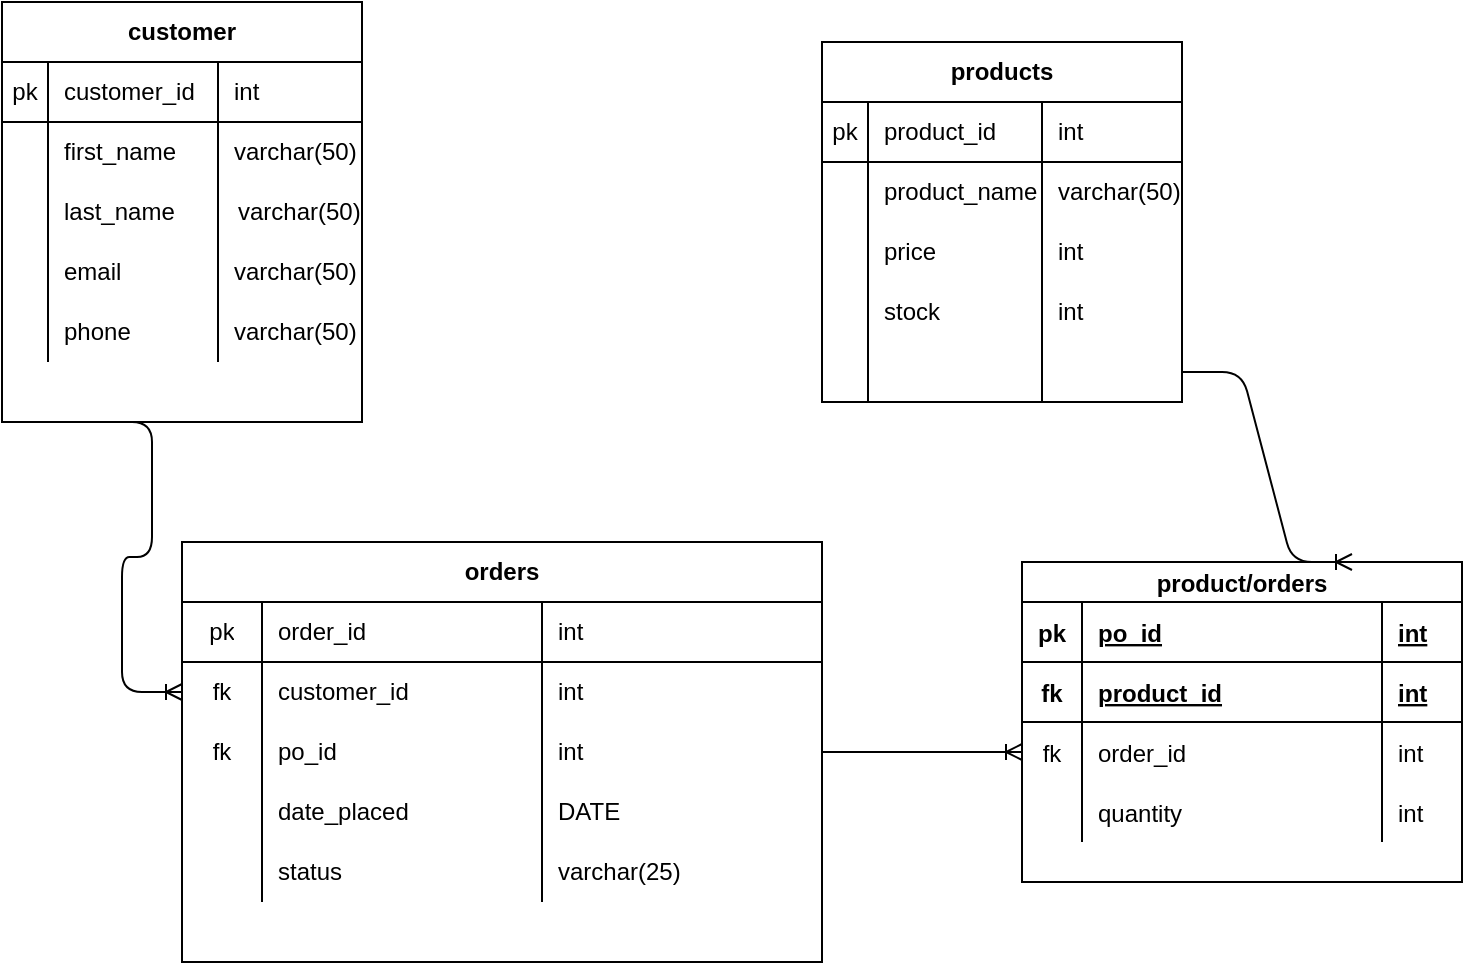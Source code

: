 <mxfile version="14.6.12" type="github">
  <diagram id="WdUzMKbhOJTNXHBL82K2" name="Page-1">
    <mxGraphModel dx="1422" dy="794" grid="1" gridSize="10" guides="1" tooltips="1" connect="1" arrows="1" fold="1" page="1" pageScale="1" pageWidth="850" pageHeight="1100" math="0" shadow="0">
      <root>
        <mxCell id="0" />
        <mxCell id="1" parent="0" />
        <mxCell id="PCMY5emXgMbDtx15MJKR-9" value="orders" style="shape=table;html=1;whiteSpace=wrap;startSize=30;container=1;collapsible=0;childLayout=tableLayout;fixedRows=1;rowLines=0;fontStyle=1;align=center;" parent="1" vertex="1">
          <mxGeometry x="180" y="530" width="320" height="210" as="geometry" />
        </mxCell>
        <mxCell id="PCMY5emXgMbDtx15MJKR-10" value="" style="shape=partialRectangle;html=1;whiteSpace=wrap;collapsible=0;dropTarget=0;pointerEvents=0;fillColor=none;top=0;left=0;bottom=1;right=0;points=[[0,0.5],[1,0.5]];portConstraint=eastwest;" parent="PCMY5emXgMbDtx15MJKR-9" vertex="1">
          <mxGeometry y="30" width="320" height="30" as="geometry" />
        </mxCell>
        <mxCell id="PCMY5emXgMbDtx15MJKR-11" value="pk" style="shape=partialRectangle;html=1;whiteSpace=wrap;connectable=0;fillColor=none;top=0;left=0;bottom=0;right=0;overflow=hidden;" parent="PCMY5emXgMbDtx15MJKR-10" vertex="1">
          <mxGeometry width="40" height="30" as="geometry" />
        </mxCell>
        <mxCell id="PCMY5emXgMbDtx15MJKR-12" value="order_id" style="shape=partialRectangle;html=1;whiteSpace=wrap;connectable=0;fillColor=none;top=0;left=0;bottom=0;right=0;align=left;spacingLeft=6;overflow=hidden;" parent="PCMY5emXgMbDtx15MJKR-10" vertex="1">
          <mxGeometry x="40" width="140" height="30" as="geometry" />
        </mxCell>
        <mxCell id="PCMY5emXgMbDtx15MJKR-66" value="int" style="shape=partialRectangle;html=1;whiteSpace=wrap;connectable=0;fillColor=none;top=0;left=0;bottom=0;right=0;align=left;spacingLeft=6;overflow=hidden;" parent="PCMY5emXgMbDtx15MJKR-10" vertex="1">
          <mxGeometry x="180" width="140" height="30" as="geometry" />
        </mxCell>
        <mxCell id="PCMY5emXgMbDtx15MJKR-13" value="" style="shape=partialRectangle;html=1;whiteSpace=wrap;collapsible=0;dropTarget=0;pointerEvents=0;fillColor=none;top=0;left=0;bottom=0;right=0;points=[[0,0.5],[1,0.5]];portConstraint=eastwest;" parent="PCMY5emXgMbDtx15MJKR-9" vertex="1">
          <mxGeometry y="60" width="320" height="30" as="geometry" />
        </mxCell>
        <mxCell id="PCMY5emXgMbDtx15MJKR-14" value="fk" style="shape=partialRectangle;html=1;whiteSpace=wrap;connectable=0;fillColor=none;top=0;left=0;bottom=0;right=0;overflow=hidden;" parent="PCMY5emXgMbDtx15MJKR-13" vertex="1">
          <mxGeometry width="40" height="30" as="geometry" />
        </mxCell>
        <mxCell id="PCMY5emXgMbDtx15MJKR-15" value="customer_id" style="shape=partialRectangle;html=1;whiteSpace=wrap;connectable=0;fillColor=none;top=0;left=0;bottom=0;right=0;align=left;spacingLeft=6;overflow=hidden;" parent="PCMY5emXgMbDtx15MJKR-13" vertex="1">
          <mxGeometry x="40" width="140" height="30" as="geometry" />
        </mxCell>
        <mxCell id="PCMY5emXgMbDtx15MJKR-67" value="int" style="shape=partialRectangle;html=1;whiteSpace=wrap;connectable=0;fillColor=none;top=0;left=0;bottom=0;right=0;align=left;spacingLeft=6;overflow=hidden;" parent="PCMY5emXgMbDtx15MJKR-13" vertex="1">
          <mxGeometry x="180" width="140" height="30" as="geometry" />
        </mxCell>
        <mxCell id="PCMY5emXgMbDtx15MJKR-16" value="" style="shape=partialRectangle;html=1;whiteSpace=wrap;collapsible=0;dropTarget=0;pointerEvents=0;fillColor=none;top=0;left=0;bottom=0;right=0;points=[[0,0.5],[1,0.5]];portConstraint=eastwest;" parent="PCMY5emXgMbDtx15MJKR-9" vertex="1">
          <mxGeometry y="90" width="320" height="30" as="geometry" />
        </mxCell>
        <mxCell id="PCMY5emXgMbDtx15MJKR-17" value="fk" style="shape=partialRectangle;html=1;whiteSpace=wrap;connectable=0;fillColor=none;top=0;left=0;bottom=0;right=0;overflow=hidden;" parent="PCMY5emXgMbDtx15MJKR-16" vertex="1">
          <mxGeometry width="40" height="30" as="geometry" />
        </mxCell>
        <mxCell id="PCMY5emXgMbDtx15MJKR-18" value="po_id" style="shape=partialRectangle;html=1;whiteSpace=wrap;connectable=0;fillColor=none;top=0;left=0;bottom=0;right=0;align=left;spacingLeft=6;overflow=hidden;" parent="PCMY5emXgMbDtx15MJKR-16" vertex="1">
          <mxGeometry x="40" width="140" height="30" as="geometry" />
        </mxCell>
        <mxCell id="PCMY5emXgMbDtx15MJKR-68" value="int" style="shape=partialRectangle;html=1;whiteSpace=wrap;connectable=0;fillColor=none;top=0;left=0;bottom=0;right=0;align=left;spacingLeft=6;overflow=hidden;" parent="PCMY5emXgMbDtx15MJKR-16" vertex="1">
          <mxGeometry x="180" width="140" height="30" as="geometry" />
        </mxCell>
        <mxCell id="PCMY5emXgMbDtx15MJKR-48" style="shape=partialRectangle;html=1;whiteSpace=wrap;collapsible=0;dropTarget=0;pointerEvents=0;fillColor=none;top=0;left=0;bottom=0;right=0;points=[[0,0.5],[1,0.5]];portConstraint=eastwest;" parent="PCMY5emXgMbDtx15MJKR-9" vertex="1">
          <mxGeometry y="120" width="320" height="30" as="geometry" />
        </mxCell>
        <mxCell id="PCMY5emXgMbDtx15MJKR-49" style="shape=partialRectangle;html=1;whiteSpace=wrap;connectable=0;fillColor=none;top=0;left=0;bottom=0;right=0;overflow=hidden;" parent="PCMY5emXgMbDtx15MJKR-48" vertex="1">
          <mxGeometry width="40" height="30" as="geometry" />
        </mxCell>
        <mxCell id="PCMY5emXgMbDtx15MJKR-50" value="date_placed" style="shape=partialRectangle;html=1;whiteSpace=wrap;connectable=0;fillColor=none;top=0;left=0;bottom=0;right=0;align=left;spacingLeft=6;overflow=hidden;" parent="PCMY5emXgMbDtx15MJKR-48" vertex="1">
          <mxGeometry x="40" width="140" height="30" as="geometry" />
        </mxCell>
        <mxCell id="PCMY5emXgMbDtx15MJKR-69" value="DATE" style="shape=partialRectangle;html=1;whiteSpace=wrap;connectable=0;fillColor=none;top=0;left=0;bottom=0;right=0;align=left;spacingLeft=6;overflow=hidden;" parent="PCMY5emXgMbDtx15MJKR-48" vertex="1">
          <mxGeometry x="180" width="140" height="30" as="geometry" />
        </mxCell>
        <mxCell id="PCMY5emXgMbDtx15MJKR-74" style="shape=partialRectangle;html=1;whiteSpace=wrap;collapsible=0;dropTarget=0;pointerEvents=0;fillColor=none;top=0;left=0;bottom=0;right=0;points=[[0,0.5],[1,0.5]];portConstraint=eastwest;" parent="PCMY5emXgMbDtx15MJKR-9" vertex="1">
          <mxGeometry y="150" width="320" height="30" as="geometry" />
        </mxCell>
        <mxCell id="PCMY5emXgMbDtx15MJKR-75" style="shape=partialRectangle;html=1;whiteSpace=wrap;connectable=0;fillColor=none;top=0;left=0;bottom=0;right=0;overflow=hidden;" parent="PCMY5emXgMbDtx15MJKR-74" vertex="1">
          <mxGeometry width="40" height="30" as="geometry" />
        </mxCell>
        <mxCell id="PCMY5emXgMbDtx15MJKR-76" value="status" style="shape=partialRectangle;html=1;whiteSpace=wrap;connectable=0;fillColor=none;top=0;left=0;bottom=0;right=0;align=left;spacingLeft=6;overflow=hidden;" parent="PCMY5emXgMbDtx15MJKR-74" vertex="1">
          <mxGeometry x="40" width="140" height="30" as="geometry" />
        </mxCell>
        <mxCell id="PCMY5emXgMbDtx15MJKR-77" value="&lt;span&gt;varchar(25)&lt;/span&gt;" style="shape=partialRectangle;html=1;whiteSpace=wrap;connectable=0;fillColor=none;top=0;left=0;bottom=0;right=0;align=left;spacingLeft=6;overflow=hidden;" parent="PCMY5emXgMbDtx15MJKR-74" vertex="1">
          <mxGeometry x="180" width="140" height="30" as="geometry" />
        </mxCell>
        <mxCell id="PCMY5emXgMbDtx15MJKR-19" value="customer" style="shape=table;html=1;whiteSpace=wrap;startSize=30;container=1;collapsible=0;childLayout=tableLayout;fixedRows=1;rowLines=0;fontStyle=1;align=center;" parent="1" vertex="1">
          <mxGeometry x="90" y="260" width="180" height="210" as="geometry" />
        </mxCell>
        <mxCell id="PCMY5emXgMbDtx15MJKR-20" value="" style="shape=partialRectangle;html=1;whiteSpace=wrap;collapsible=0;dropTarget=0;pointerEvents=0;fillColor=none;top=0;left=0;bottom=1;right=0;points=[[0,0.5],[1,0.5]];portConstraint=eastwest;" parent="PCMY5emXgMbDtx15MJKR-19" vertex="1">
          <mxGeometry y="30" width="180" height="30" as="geometry" />
        </mxCell>
        <mxCell id="PCMY5emXgMbDtx15MJKR-21" value="pk" style="shape=partialRectangle;html=1;whiteSpace=wrap;connectable=0;fillColor=none;top=0;left=0;bottom=0;right=0;overflow=hidden;" parent="PCMY5emXgMbDtx15MJKR-20" vertex="1">
          <mxGeometry width="23" height="30" as="geometry" />
        </mxCell>
        <mxCell id="PCMY5emXgMbDtx15MJKR-22" value="customer_id" style="shape=partialRectangle;html=1;whiteSpace=wrap;connectable=0;fillColor=none;top=0;left=0;bottom=0;right=0;align=left;spacingLeft=6;overflow=hidden;" parent="PCMY5emXgMbDtx15MJKR-20" vertex="1">
          <mxGeometry x="23" width="85" height="30" as="geometry" />
        </mxCell>
        <mxCell id="PCMY5emXgMbDtx15MJKR-59" value="int" style="shape=partialRectangle;html=1;whiteSpace=wrap;connectable=0;fillColor=none;top=0;left=0;bottom=0;right=0;align=left;spacingLeft=6;overflow=hidden;" parent="PCMY5emXgMbDtx15MJKR-20" vertex="1">
          <mxGeometry x="108" width="72" height="30" as="geometry" />
        </mxCell>
        <mxCell id="PCMY5emXgMbDtx15MJKR-23" value="" style="shape=partialRectangle;html=1;whiteSpace=wrap;collapsible=0;dropTarget=0;pointerEvents=0;fillColor=none;top=0;left=0;bottom=0;right=0;points=[[0,0.5],[1,0.5]];portConstraint=eastwest;" parent="PCMY5emXgMbDtx15MJKR-19" vertex="1">
          <mxGeometry y="60" width="180" height="30" as="geometry" />
        </mxCell>
        <mxCell id="PCMY5emXgMbDtx15MJKR-24" value="" style="shape=partialRectangle;html=1;whiteSpace=wrap;connectable=0;fillColor=none;top=0;left=0;bottom=0;right=0;overflow=hidden;" parent="PCMY5emXgMbDtx15MJKR-23" vertex="1">
          <mxGeometry width="23" height="30" as="geometry" />
        </mxCell>
        <mxCell id="PCMY5emXgMbDtx15MJKR-25" value="first_name" style="shape=partialRectangle;html=1;whiteSpace=wrap;connectable=0;fillColor=none;top=0;left=0;bottom=0;right=0;align=left;spacingLeft=6;overflow=hidden;" parent="PCMY5emXgMbDtx15MJKR-23" vertex="1">
          <mxGeometry x="23" width="85" height="30" as="geometry" />
        </mxCell>
        <mxCell id="PCMY5emXgMbDtx15MJKR-60" value="varchar(50)" style="shape=partialRectangle;html=1;whiteSpace=wrap;connectable=0;fillColor=none;top=0;left=0;bottom=0;right=0;align=left;spacingLeft=6;overflow=hidden;" parent="PCMY5emXgMbDtx15MJKR-23" vertex="1">
          <mxGeometry x="108" width="72" height="30" as="geometry" />
        </mxCell>
        <mxCell id="PCMY5emXgMbDtx15MJKR-26" value="" style="shape=partialRectangle;html=1;whiteSpace=wrap;collapsible=0;dropTarget=0;pointerEvents=0;fillColor=none;top=0;left=0;bottom=0;right=0;points=[[0,0.5],[1,0.5]];portConstraint=eastwest;" parent="PCMY5emXgMbDtx15MJKR-19" vertex="1">
          <mxGeometry y="90" width="180" height="30" as="geometry" />
        </mxCell>
        <mxCell id="PCMY5emXgMbDtx15MJKR-27" value="" style="shape=partialRectangle;html=1;whiteSpace=wrap;connectable=0;fillColor=none;top=0;left=0;bottom=0;right=0;overflow=hidden;" parent="PCMY5emXgMbDtx15MJKR-26" vertex="1">
          <mxGeometry width="23" height="30" as="geometry" />
        </mxCell>
        <mxCell id="PCMY5emXgMbDtx15MJKR-28" value="last_name" style="shape=partialRectangle;html=1;whiteSpace=wrap;connectable=0;fillColor=none;top=0;left=0;bottom=0;right=0;align=left;spacingLeft=6;overflow=hidden;" parent="PCMY5emXgMbDtx15MJKR-26" vertex="1">
          <mxGeometry x="23" width="85" height="30" as="geometry" />
        </mxCell>
        <mxCell id="PCMY5emXgMbDtx15MJKR-61" style="shape=partialRectangle;html=1;whiteSpace=wrap;connectable=0;fillColor=none;top=0;left=0;bottom=0;right=0;align=left;spacingLeft=6;overflow=hidden;" parent="PCMY5emXgMbDtx15MJKR-26" vertex="1">
          <mxGeometry x="108" width="72" height="30" as="geometry" />
        </mxCell>
        <mxCell id="PCMY5emXgMbDtx15MJKR-56" style="shape=partialRectangle;html=1;whiteSpace=wrap;collapsible=0;dropTarget=0;pointerEvents=0;fillColor=none;top=0;left=0;bottom=0;right=0;points=[[0,0.5],[1,0.5]];portConstraint=eastwest;" parent="PCMY5emXgMbDtx15MJKR-19" vertex="1">
          <mxGeometry y="120" width="180" height="30" as="geometry" />
        </mxCell>
        <mxCell id="PCMY5emXgMbDtx15MJKR-57" style="shape=partialRectangle;html=1;whiteSpace=wrap;connectable=0;fillColor=none;top=0;left=0;bottom=0;right=0;overflow=hidden;" parent="PCMY5emXgMbDtx15MJKR-56" vertex="1">
          <mxGeometry width="23" height="30" as="geometry" />
        </mxCell>
        <mxCell id="PCMY5emXgMbDtx15MJKR-58" value="email" style="shape=partialRectangle;html=1;whiteSpace=wrap;connectable=0;fillColor=none;top=0;left=0;bottom=0;right=0;align=left;spacingLeft=6;overflow=hidden;" parent="PCMY5emXgMbDtx15MJKR-56" vertex="1">
          <mxGeometry x="23" width="85" height="30" as="geometry" />
        </mxCell>
        <mxCell id="PCMY5emXgMbDtx15MJKR-62" value="&lt;span&gt;varchar(50)&lt;/span&gt;" style="shape=partialRectangle;html=1;whiteSpace=wrap;connectable=0;fillColor=none;top=0;left=0;bottom=0;right=0;align=left;spacingLeft=6;overflow=hidden;" parent="PCMY5emXgMbDtx15MJKR-56" vertex="1">
          <mxGeometry x="108" width="72" height="30" as="geometry" />
        </mxCell>
        <mxCell id="PCMY5emXgMbDtx15MJKR-53" style="shape=partialRectangle;html=1;whiteSpace=wrap;collapsible=0;dropTarget=0;pointerEvents=0;fillColor=none;top=0;left=0;bottom=0;right=0;points=[[0,0.5],[1,0.5]];portConstraint=eastwest;" parent="PCMY5emXgMbDtx15MJKR-19" vertex="1">
          <mxGeometry y="150" width="180" height="30" as="geometry" />
        </mxCell>
        <mxCell id="PCMY5emXgMbDtx15MJKR-54" style="shape=partialRectangle;html=1;whiteSpace=wrap;connectable=0;fillColor=none;top=0;left=0;bottom=0;right=0;overflow=hidden;" parent="PCMY5emXgMbDtx15MJKR-53" vertex="1">
          <mxGeometry width="23" height="30" as="geometry" />
        </mxCell>
        <mxCell id="PCMY5emXgMbDtx15MJKR-55" value="phone" style="shape=partialRectangle;html=1;whiteSpace=wrap;connectable=0;fillColor=none;top=0;left=0;bottom=0;right=0;align=left;spacingLeft=6;overflow=hidden;" parent="PCMY5emXgMbDtx15MJKR-53" vertex="1">
          <mxGeometry x="23" width="85" height="30" as="geometry" />
        </mxCell>
        <mxCell id="PCMY5emXgMbDtx15MJKR-63" value="&lt;span&gt;varchar(50)&lt;/span&gt;" style="shape=partialRectangle;html=1;whiteSpace=wrap;connectable=0;fillColor=none;top=0;left=0;bottom=0;right=0;align=left;spacingLeft=6;overflow=hidden;" parent="PCMY5emXgMbDtx15MJKR-53" vertex="1">
          <mxGeometry x="108" width="72" height="30" as="geometry" />
        </mxCell>
        <mxCell id="PCMY5emXgMbDtx15MJKR-29" value="products" style="shape=table;html=1;whiteSpace=wrap;startSize=30;container=1;collapsible=0;childLayout=tableLayout;fixedRows=1;rowLines=0;fontStyle=1;align=center;" parent="1" vertex="1">
          <mxGeometry x="500" y="280" width="180" height="180" as="geometry" />
        </mxCell>
        <mxCell id="PCMY5emXgMbDtx15MJKR-30" value="" style="shape=partialRectangle;html=1;whiteSpace=wrap;collapsible=0;dropTarget=0;pointerEvents=0;fillColor=none;top=0;left=0;bottom=1;right=0;points=[[0,0.5],[1,0.5]];portConstraint=eastwest;" parent="PCMY5emXgMbDtx15MJKR-29" vertex="1">
          <mxGeometry y="30" width="180" height="30" as="geometry" />
        </mxCell>
        <mxCell id="PCMY5emXgMbDtx15MJKR-31" value="pk" style="shape=partialRectangle;html=1;whiteSpace=wrap;connectable=0;fillColor=none;top=0;left=0;bottom=0;right=0;overflow=hidden;" parent="PCMY5emXgMbDtx15MJKR-30" vertex="1">
          <mxGeometry width="23" height="30" as="geometry" />
        </mxCell>
        <mxCell id="PCMY5emXgMbDtx15MJKR-32" value="product_id" style="shape=partialRectangle;html=1;whiteSpace=wrap;connectable=0;fillColor=none;top=0;left=0;bottom=0;right=0;align=left;spacingLeft=6;overflow=hidden;" parent="PCMY5emXgMbDtx15MJKR-30" vertex="1">
          <mxGeometry x="23" width="87" height="30" as="geometry" />
        </mxCell>
        <mxCell id="PCMY5emXgMbDtx15MJKR-71" value="int" style="shape=partialRectangle;html=1;whiteSpace=wrap;connectable=0;fillColor=none;top=0;left=0;bottom=0;right=0;align=left;spacingLeft=6;overflow=hidden;" parent="PCMY5emXgMbDtx15MJKR-30" vertex="1">
          <mxGeometry x="110" width="70" height="30" as="geometry" />
        </mxCell>
        <mxCell id="PCMY5emXgMbDtx15MJKR-33" value="" style="shape=partialRectangle;html=1;whiteSpace=wrap;collapsible=0;dropTarget=0;pointerEvents=0;fillColor=none;top=0;left=0;bottom=0;right=0;points=[[0,0.5],[1,0.5]];portConstraint=eastwest;" parent="PCMY5emXgMbDtx15MJKR-29" vertex="1">
          <mxGeometry y="60" width="180" height="30" as="geometry" />
        </mxCell>
        <mxCell id="PCMY5emXgMbDtx15MJKR-34" value="" style="shape=partialRectangle;html=1;whiteSpace=wrap;connectable=0;fillColor=none;top=0;left=0;bottom=0;right=0;overflow=hidden;" parent="PCMY5emXgMbDtx15MJKR-33" vertex="1">
          <mxGeometry width="23" height="30" as="geometry" />
        </mxCell>
        <mxCell id="PCMY5emXgMbDtx15MJKR-35" value="product_name" style="shape=partialRectangle;html=1;whiteSpace=wrap;connectable=0;fillColor=none;top=0;left=0;bottom=0;right=0;align=left;spacingLeft=6;overflow=hidden;" parent="PCMY5emXgMbDtx15MJKR-33" vertex="1">
          <mxGeometry x="23" width="87" height="30" as="geometry" />
        </mxCell>
        <mxCell id="PCMY5emXgMbDtx15MJKR-72" value="&lt;span&gt;varchar(50)&lt;/span&gt;" style="shape=partialRectangle;html=1;whiteSpace=wrap;connectable=0;fillColor=none;top=0;left=0;bottom=0;right=0;align=left;spacingLeft=6;overflow=hidden;" parent="PCMY5emXgMbDtx15MJKR-33" vertex="1">
          <mxGeometry x="110" width="70" height="30" as="geometry" />
        </mxCell>
        <mxCell id="PCMY5emXgMbDtx15MJKR-36" value="" style="shape=partialRectangle;html=1;whiteSpace=wrap;collapsible=0;dropTarget=0;pointerEvents=0;fillColor=none;top=0;left=0;bottom=0;right=0;points=[[0,0.5],[1,0.5]];portConstraint=eastwest;" parent="PCMY5emXgMbDtx15MJKR-29" vertex="1">
          <mxGeometry y="90" width="180" height="30" as="geometry" />
        </mxCell>
        <mxCell id="PCMY5emXgMbDtx15MJKR-37" value="" style="shape=partialRectangle;html=1;whiteSpace=wrap;connectable=0;fillColor=none;top=0;left=0;bottom=0;right=0;overflow=hidden;" parent="PCMY5emXgMbDtx15MJKR-36" vertex="1">
          <mxGeometry width="23" height="30" as="geometry" />
        </mxCell>
        <mxCell id="PCMY5emXgMbDtx15MJKR-38" value="price" style="shape=partialRectangle;html=1;whiteSpace=wrap;connectable=0;fillColor=none;top=0;left=0;bottom=0;right=0;align=left;spacingLeft=6;overflow=hidden;" parent="PCMY5emXgMbDtx15MJKR-36" vertex="1">
          <mxGeometry x="23" width="87" height="30" as="geometry" />
        </mxCell>
        <mxCell id="PCMY5emXgMbDtx15MJKR-73" value="int" style="shape=partialRectangle;html=1;whiteSpace=wrap;connectable=0;fillColor=none;top=0;left=0;bottom=0;right=0;align=left;spacingLeft=6;overflow=hidden;" parent="PCMY5emXgMbDtx15MJKR-36" vertex="1">
          <mxGeometry x="110" width="70" height="30" as="geometry" />
        </mxCell>
        <mxCell id="PCMY5emXgMbDtx15MJKR-78" style="shape=partialRectangle;html=1;whiteSpace=wrap;collapsible=0;dropTarget=0;pointerEvents=0;fillColor=none;top=0;left=0;bottom=0;right=0;points=[[0,0.5],[1,0.5]];portConstraint=eastwest;" parent="PCMY5emXgMbDtx15MJKR-29" vertex="1">
          <mxGeometry y="120" width="180" height="30" as="geometry" />
        </mxCell>
        <mxCell id="PCMY5emXgMbDtx15MJKR-79" style="shape=partialRectangle;html=1;whiteSpace=wrap;connectable=0;fillColor=none;top=0;left=0;bottom=0;right=0;overflow=hidden;" parent="PCMY5emXgMbDtx15MJKR-78" vertex="1">
          <mxGeometry width="23" height="30" as="geometry" />
        </mxCell>
        <mxCell id="PCMY5emXgMbDtx15MJKR-80" value="stock" style="shape=partialRectangle;html=1;whiteSpace=wrap;connectable=0;fillColor=none;top=0;left=0;bottom=0;right=0;align=left;spacingLeft=6;overflow=hidden;" parent="PCMY5emXgMbDtx15MJKR-78" vertex="1">
          <mxGeometry x="23" width="87" height="30" as="geometry" />
        </mxCell>
        <mxCell id="PCMY5emXgMbDtx15MJKR-81" value="int" style="shape=partialRectangle;html=1;whiteSpace=wrap;connectable=0;fillColor=none;top=0;left=0;bottom=0;right=0;align=left;spacingLeft=6;overflow=hidden;" parent="PCMY5emXgMbDtx15MJKR-78" vertex="1">
          <mxGeometry x="110" width="70" height="30" as="geometry" />
        </mxCell>
        <mxCell id="PCMY5emXgMbDtx15MJKR-82" style="shape=partialRectangle;html=1;whiteSpace=wrap;collapsible=0;dropTarget=0;pointerEvents=0;fillColor=none;top=0;left=0;bottom=0;right=0;points=[[0,0.5],[1,0.5]];portConstraint=eastwest;" parent="PCMY5emXgMbDtx15MJKR-29" vertex="1">
          <mxGeometry y="150" width="180" height="30" as="geometry" />
        </mxCell>
        <mxCell id="PCMY5emXgMbDtx15MJKR-83" style="shape=partialRectangle;html=1;whiteSpace=wrap;connectable=0;fillColor=none;top=0;left=0;bottom=0;right=0;overflow=hidden;" parent="PCMY5emXgMbDtx15MJKR-82" vertex="1">
          <mxGeometry width="23" height="30" as="geometry" />
        </mxCell>
        <mxCell id="PCMY5emXgMbDtx15MJKR-84" style="shape=partialRectangle;html=1;whiteSpace=wrap;connectable=0;fillColor=none;top=0;left=0;bottom=0;right=0;align=left;spacingLeft=6;overflow=hidden;" parent="PCMY5emXgMbDtx15MJKR-82" vertex="1">
          <mxGeometry x="23" width="87" height="30" as="geometry" />
        </mxCell>
        <mxCell id="PCMY5emXgMbDtx15MJKR-85" style="shape=partialRectangle;html=1;whiteSpace=wrap;connectable=0;fillColor=none;top=0;left=0;bottom=0;right=0;align=left;spacingLeft=6;overflow=hidden;" parent="PCMY5emXgMbDtx15MJKR-82" vertex="1">
          <mxGeometry x="110" width="70" height="30" as="geometry" />
        </mxCell>
        <mxCell id="PCMY5emXgMbDtx15MJKR-39" value="" style="edgeStyle=entityRelationEdgeStyle;fontSize=12;html=1;endArrow=ERoneToMany;exitX=0.25;exitY=1;exitDx=0;exitDy=0;entryX=0;entryY=0.5;entryDx=0;entryDy=0;" parent="1" source="PCMY5emXgMbDtx15MJKR-19" target="PCMY5emXgMbDtx15MJKR-13" edge="1">
          <mxGeometry width="100" height="100" relative="1" as="geometry">
            <mxPoint x="370" y="460" as="sourcePoint" />
            <mxPoint x="470" y="360" as="targetPoint" />
          </mxGeometry>
        </mxCell>
        <mxCell id="PCMY5emXgMbDtx15MJKR-64" value="&lt;span&gt;varchar(50)&lt;/span&gt;" style="shape=partialRectangle;html=1;whiteSpace=wrap;connectable=0;fillColor=none;top=0;left=0;bottom=0;right=0;align=left;spacingLeft=6;overflow=hidden;" parent="1" vertex="1">
          <mxGeometry x="200" y="350" width="109" height="30" as="geometry" />
        </mxCell>
        <mxCell id="PCMY5emXgMbDtx15MJKR-87" value="product/orders" style="shape=table;startSize=20;container=1;collapsible=1;childLayout=tableLayout;fixedRows=1;rowLines=0;fontStyle=1;align=center;resizeLast=1;" parent="1" vertex="1">
          <mxGeometry x="600" y="540" width="220" height="160" as="geometry" />
        </mxCell>
        <mxCell id="Htn4DCsD8LEXtBYvQ5C5-1" style="shape=partialRectangle;collapsible=0;dropTarget=0;pointerEvents=0;fillColor=none;top=0;left=0;bottom=1;right=0;points=[[0,0.5],[1,0.5]];portConstraint=eastwest;" vertex="1" parent="PCMY5emXgMbDtx15MJKR-87">
          <mxGeometry y="20" width="220" height="30" as="geometry" />
        </mxCell>
        <mxCell id="Htn4DCsD8LEXtBYvQ5C5-2" value="pk" style="shape=partialRectangle;connectable=0;fillColor=none;top=0;left=0;bottom=0;right=0;fontStyle=1;overflow=hidden;" vertex="1" parent="Htn4DCsD8LEXtBYvQ5C5-1">
          <mxGeometry width="30" height="30" as="geometry" />
        </mxCell>
        <mxCell id="Htn4DCsD8LEXtBYvQ5C5-3" value="po_id" style="shape=partialRectangle;connectable=0;fillColor=none;top=0;left=0;bottom=0;right=0;align=left;spacingLeft=6;fontStyle=5;overflow=hidden;" vertex="1" parent="Htn4DCsD8LEXtBYvQ5C5-1">
          <mxGeometry x="30" width="150" height="30" as="geometry" />
        </mxCell>
        <mxCell id="Htn4DCsD8LEXtBYvQ5C5-4" value="int" style="shape=partialRectangle;connectable=0;fillColor=none;top=0;left=0;bottom=0;right=0;align=left;spacingLeft=6;fontStyle=5;overflow=hidden;" vertex="1" parent="Htn4DCsD8LEXtBYvQ5C5-1">
          <mxGeometry x="180" width="40" height="30" as="geometry" />
        </mxCell>
        <mxCell id="PCMY5emXgMbDtx15MJKR-88" value="" style="shape=partialRectangle;collapsible=0;dropTarget=0;pointerEvents=0;fillColor=none;top=0;left=0;bottom=1;right=0;points=[[0,0.5],[1,0.5]];portConstraint=eastwest;" parent="PCMY5emXgMbDtx15MJKR-87" vertex="1">
          <mxGeometry y="50" width="220" height="30" as="geometry" />
        </mxCell>
        <mxCell id="PCMY5emXgMbDtx15MJKR-89" value="fk" style="shape=partialRectangle;connectable=0;fillColor=none;top=0;left=0;bottom=0;right=0;fontStyle=1;overflow=hidden;" parent="PCMY5emXgMbDtx15MJKR-88" vertex="1">
          <mxGeometry width="30" height="30" as="geometry" />
        </mxCell>
        <mxCell id="PCMY5emXgMbDtx15MJKR-90" value="product_id" style="shape=partialRectangle;connectable=0;fillColor=none;top=0;left=0;bottom=0;right=0;align=left;spacingLeft=6;fontStyle=5;overflow=hidden;" parent="PCMY5emXgMbDtx15MJKR-88" vertex="1">
          <mxGeometry x="30" width="150" height="30" as="geometry" />
        </mxCell>
        <mxCell id="PCMY5emXgMbDtx15MJKR-105" value="int" style="shape=partialRectangle;connectable=0;fillColor=none;top=0;left=0;bottom=0;right=0;align=left;spacingLeft=6;fontStyle=5;overflow=hidden;" parent="PCMY5emXgMbDtx15MJKR-88" vertex="1">
          <mxGeometry x="180" width="40" height="30" as="geometry" />
        </mxCell>
        <mxCell id="PCMY5emXgMbDtx15MJKR-91" value="" style="shape=partialRectangle;collapsible=0;dropTarget=0;pointerEvents=0;fillColor=none;top=0;left=0;bottom=0;right=0;points=[[0,0.5],[1,0.5]];portConstraint=eastwest;" parent="PCMY5emXgMbDtx15MJKR-87" vertex="1">
          <mxGeometry y="80" width="220" height="30" as="geometry" />
        </mxCell>
        <mxCell id="PCMY5emXgMbDtx15MJKR-92" value="fk" style="shape=partialRectangle;connectable=0;fillColor=none;top=0;left=0;bottom=0;right=0;editable=1;overflow=hidden;" parent="PCMY5emXgMbDtx15MJKR-91" vertex="1">
          <mxGeometry width="30" height="30" as="geometry" />
        </mxCell>
        <mxCell id="PCMY5emXgMbDtx15MJKR-93" value="order_id" style="shape=partialRectangle;connectable=0;fillColor=none;top=0;left=0;bottom=0;right=0;align=left;spacingLeft=6;overflow=hidden;" parent="PCMY5emXgMbDtx15MJKR-91" vertex="1">
          <mxGeometry x="30" width="150" height="30" as="geometry" />
        </mxCell>
        <mxCell id="PCMY5emXgMbDtx15MJKR-106" value="int" style="shape=partialRectangle;connectable=0;fillColor=none;top=0;left=0;bottom=0;right=0;align=left;spacingLeft=6;overflow=hidden;" parent="PCMY5emXgMbDtx15MJKR-91" vertex="1">
          <mxGeometry x="180" width="40" height="30" as="geometry" />
        </mxCell>
        <mxCell id="PCMY5emXgMbDtx15MJKR-102" style="shape=partialRectangle;collapsible=0;dropTarget=0;pointerEvents=0;fillColor=none;top=0;left=0;bottom=0;right=0;points=[[0,0.5],[1,0.5]];portConstraint=eastwest;" parent="PCMY5emXgMbDtx15MJKR-87" vertex="1">
          <mxGeometry y="110" width="220" height="30" as="geometry" />
        </mxCell>
        <mxCell id="PCMY5emXgMbDtx15MJKR-103" style="shape=partialRectangle;connectable=0;fillColor=none;top=0;left=0;bottom=0;right=0;editable=1;overflow=hidden;" parent="PCMY5emXgMbDtx15MJKR-102" vertex="1">
          <mxGeometry width="30" height="30" as="geometry" />
        </mxCell>
        <mxCell id="PCMY5emXgMbDtx15MJKR-104" value="quantity" style="shape=partialRectangle;connectable=0;fillColor=none;top=0;left=0;bottom=0;right=0;align=left;spacingLeft=6;overflow=hidden;" parent="PCMY5emXgMbDtx15MJKR-102" vertex="1">
          <mxGeometry x="30" width="150" height="30" as="geometry" />
        </mxCell>
        <mxCell id="PCMY5emXgMbDtx15MJKR-107" value="int" style="shape=partialRectangle;connectable=0;fillColor=none;top=0;left=0;bottom=0;right=0;align=left;spacingLeft=6;overflow=hidden;" parent="PCMY5emXgMbDtx15MJKR-102" vertex="1">
          <mxGeometry x="180" width="40" height="30" as="geometry" />
        </mxCell>
        <mxCell id="PCMY5emXgMbDtx15MJKR-101" value="" style="edgeStyle=entityRelationEdgeStyle;fontSize=12;html=1;endArrow=ERoneToMany;exitX=1;exitY=0.5;exitDx=0;exitDy=0;entryX=0;entryY=0.5;entryDx=0;entryDy=0;" parent="1" source="PCMY5emXgMbDtx15MJKR-16" target="PCMY5emXgMbDtx15MJKR-91" edge="1">
          <mxGeometry width="100" height="100" relative="1" as="geometry">
            <mxPoint x="610" y="410" as="sourcePoint" />
            <mxPoint x="503" y="676" as="targetPoint" />
          </mxGeometry>
        </mxCell>
        <mxCell id="PCMY5emXgMbDtx15MJKR-100" value="" style="edgeStyle=entityRelationEdgeStyle;fontSize=12;html=1;endArrow=ERoneToMany;exitX=1;exitY=0.5;exitDx=0;exitDy=0;entryX=0.75;entryY=0;entryDx=0;entryDy=0;" parent="1" source="PCMY5emXgMbDtx15MJKR-82" target="PCMY5emXgMbDtx15MJKR-87" edge="1">
          <mxGeometry width="100" height="100" relative="1" as="geometry">
            <mxPoint x="560" y="320" as="sourcePoint" />
            <mxPoint x="660" y="220" as="targetPoint" />
          </mxGeometry>
        </mxCell>
      </root>
    </mxGraphModel>
  </diagram>
</mxfile>
